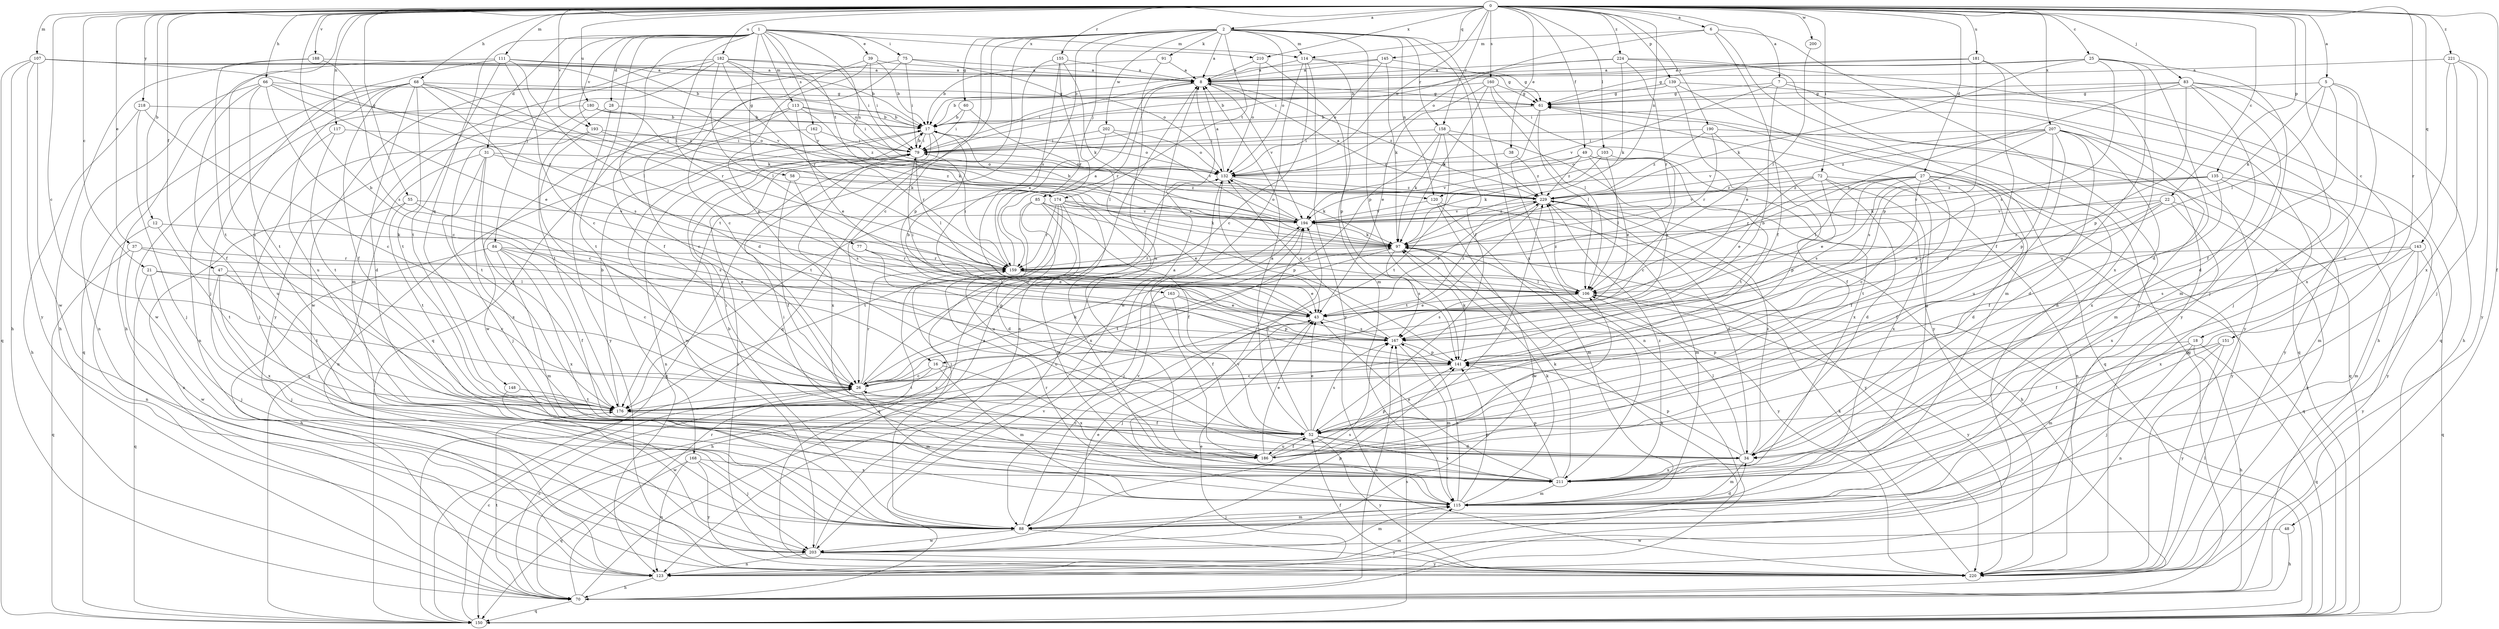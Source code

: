 strict digraph  {
0;
1;
2;
5;
6;
7;
8;
12;
16;
17;
18;
21;
22;
25;
26;
27;
28;
31;
34;
37;
38;
39;
43;
47;
48;
49;
52;
55;
58;
60;
61;
66;
68;
70;
72;
75;
77;
79;
83;
84;
85;
88;
91;
97;
103;
106;
107;
111;
113;
114;
115;
117;
120;
123;
132;
135;
139;
141;
143;
145;
148;
150;
151;
155;
158;
159;
160;
162;
163;
167;
168;
174;
176;
180;
181;
182;
186;
188;
190;
193;
194;
200;
202;
203;
207;
210;
211;
218;
220;
221;
224;
229;
0 -> 2  [label=a];
0 -> 5  [label=a];
0 -> 6  [label=a];
0 -> 7  [label=a];
0 -> 12  [label=b];
0 -> 16  [label=b];
0 -> 18  [label=c];
0 -> 21  [label=c];
0 -> 22  [label=c];
0 -> 25  [label=c];
0 -> 26  [label=c];
0 -> 27  [label=d];
0 -> 37  [label=e];
0 -> 38  [label=e];
0 -> 47  [label=f];
0 -> 48  [label=f];
0 -> 49  [label=f];
0 -> 55  [label=g];
0 -> 66  [label=h];
0 -> 68  [label=h];
0 -> 72  [label=i];
0 -> 83  [label=j];
0 -> 103  [label=l];
0 -> 107  [label=m];
0 -> 111  [label=m];
0 -> 117  [label=n];
0 -> 120  [label=n];
0 -> 132  [label=o];
0 -> 135  [label=p];
0 -> 139  [label=p];
0 -> 143  [label=q];
0 -> 145  [label=q];
0 -> 151  [label=r];
0 -> 155  [label=r];
0 -> 158  [label=r];
0 -> 160  [label=s];
0 -> 180  [label=u];
0 -> 181  [label=u];
0 -> 182  [label=u];
0 -> 186  [label=u];
0 -> 188  [label=v];
0 -> 190  [label=v];
0 -> 193  [label=v];
0 -> 200  [label=w];
0 -> 207  [label=x];
0 -> 210  [label=x];
0 -> 218  [label=y];
0 -> 221  [label=z];
0 -> 224  [label=z];
1 -> 28  [label=d];
1 -> 31  [label=d];
1 -> 34  [label=d];
1 -> 39  [label=e];
1 -> 58  [label=g];
1 -> 75  [label=i];
1 -> 77  [label=i];
1 -> 84  [label=j];
1 -> 113  [label=m];
1 -> 114  [label=m];
1 -> 120  [label=n];
1 -> 148  [label=q];
1 -> 162  [label=s];
1 -> 168  [label=t];
1 -> 174  [label=t];
1 -> 193  [label=v];
1 -> 210  [label=x];
2 -> 8  [label=a];
2 -> 26  [label=c];
2 -> 52  [label=f];
2 -> 60  [label=g];
2 -> 85  [label=j];
2 -> 91  [label=k];
2 -> 114  [label=m];
2 -> 120  [label=n];
2 -> 132  [label=o];
2 -> 141  [label=p];
2 -> 150  [label=q];
2 -> 158  [label=r];
2 -> 163  [label=s];
2 -> 174  [label=t];
2 -> 176  [label=t];
2 -> 202  [label=w];
2 -> 211  [label=x];
5 -> 34  [label=d];
5 -> 52  [label=f];
5 -> 61  [label=g];
5 -> 97  [label=k];
5 -> 106  [label=l];
5 -> 211  [label=x];
6 -> 52  [label=f];
6 -> 114  [label=m];
6 -> 123  [label=n];
6 -> 132  [label=o];
6 -> 220  [label=y];
7 -> 16  [label=b];
7 -> 61  [label=g];
7 -> 70  [label=h];
7 -> 194  [label=v];
7 -> 220  [label=y];
8 -> 61  [label=g];
8 -> 79  [label=i];
8 -> 123  [label=n];
8 -> 159  [label=r];
8 -> 194  [label=v];
8 -> 229  [label=z];
12 -> 97  [label=k];
12 -> 123  [label=n];
12 -> 176  [label=t];
16 -> 26  [label=c];
16 -> 115  [label=m];
16 -> 176  [label=t];
16 -> 211  [label=x];
17 -> 79  [label=i];
17 -> 132  [label=o];
17 -> 150  [label=q];
17 -> 203  [label=w];
17 -> 211  [label=x];
18 -> 52  [label=f];
18 -> 70  [label=h];
18 -> 88  [label=j];
18 -> 141  [label=p];
18 -> 150  [label=q];
21 -> 26  [label=c];
21 -> 88  [label=j];
21 -> 106  [label=l];
21 -> 150  [label=q];
22 -> 43  [label=e];
22 -> 52  [label=f];
22 -> 159  [label=r];
22 -> 194  [label=v];
22 -> 211  [label=x];
22 -> 220  [label=y];
25 -> 8  [label=a];
25 -> 34  [label=d];
25 -> 61  [label=g];
25 -> 88  [label=j];
25 -> 97  [label=k];
25 -> 167  [label=s];
25 -> 186  [label=u];
26 -> 97  [label=k];
26 -> 115  [label=m];
26 -> 132  [label=o];
26 -> 159  [label=r];
26 -> 176  [label=t];
27 -> 26  [label=c];
27 -> 34  [label=d];
27 -> 43  [label=e];
27 -> 52  [label=f];
27 -> 106  [label=l];
27 -> 159  [label=r];
27 -> 167  [label=s];
27 -> 176  [label=t];
27 -> 220  [label=y];
27 -> 229  [label=z];
28 -> 17  [label=b];
28 -> 176  [label=t];
28 -> 220  [label=y];
31 -> 88  [label=j];
31 -> 123  [label=n];
31 -> 132  [label=o];
31 -> 176  [label=t];
31 -> 211  [label=x];
31 -> 229  [label=z];
34 -> 26  [label=c];
34 -> 106  [label=l];
34 -> 115  [label=m];
34 -> 141  [label=p];
34 -> 211  [label=x];
34 -> 229  [label=z];
37 -> 43  [label=e];
37 -> 150  [label=q];
37 -> 159  [label=r];
37 -> 203  [label=w];
38 -> 132  [label=o];
38 -> 229  [label=z];
39 -> 8  [label=a];
39 -> 17  [label=b];
39 -> 26  [label=c];
39 -> 79  [label=i];
39 -> 141  [label=p];
43 -> 79  [label=i];
43 -> 88  [label=j];
43 -> 167  [label=s];
43 -> 229  [label=z];
47 -> 88  [label=j];
47 -> 106  [label=l];
47 -> 176  [label=t];
47 -> 211  [label=x];
48 -> 70  [label=h];
48 -> 203  [label=w];
49 -> 43  [label=e];
49 -> 132  [label=o];
49 -> 176  [label=t];
49 -> 194  [label=v];
49 -> 211  [label=x];
49 -> 229  [label=z];
52 -> 8  [label=a];
52 -> 34  [label=d];
52 -> 43  [label=e];
52 -> 167  [label=s];
52 -> 186  [label=u];
52 -> 194  [label=v];
52 -> 211  [label=x];
52 -> 220  [label=y];
55 -> 123  [label=n];
55 -> 167  [label=s];
55 -> 176  [label=t];
55 -> 194  [label=v];
58 -> 52  [label=f];
58 -> 167  [label=s];
58 -> 229  [label=z];
60 -> 17  [label=b];
60 -> 79  [label=i];
60 -> 106  [label=l];
61 -> 17  [label=b];
61 -> 106  [label=l];
61 -> 123  [label=n];
61 -> 150  [label=q];
66 -> 26  [label=c];
66 -> 43  [label=e];
66 -> 52  [label=f];
66 -> 61  [label=g];
66 -> 123  [label=n];
66 -> 176  [label=t];
66 -> 229  [label=z];
68 -> 34  [label=d];
68 -> 52  [label=f];
68 -> 61  [label=g];
68 -> 97  [label=k];
68 -> 150  [label=q];
68 -> 159  [label=r];
68 -> 167  [label=s];
68 -> 176  [label=t];
68 -> 186  [label=u];
68 -> 203  [label=w];
70 -> 8  [label=a];
70 -> 26  [label=c];
70 -> 61  [label=g];
70 -> 97  [label=k];
70 -> 150  [label=q];
70 -> 159  [label=r];
70 -> 167  [label=s];
70 -> 176  [label=t];
70 -> 194  [label=v];
72 -> 34  [label=d];
72 -> 43  [label=e];
72 -> 123  [label=n];
72 -> 141  [label=p];
72 -> 194  [label=v];
72 -> 211  [label=x];
72 -> 229  [label=z];
75 -> 8  [label=a];
75 -> 52  [label=f];
75 -> 79  [label=i];
75 -> 132  [label=o];
75 -> 150  [label=q];
77 -> 43  [label=e];
77 -> 141  [label=p];
77 -> 159  [label=r];
79 -> 17  [label=b];
79 -> 106  [label=l];
79 -> 123  [label=n];
79 -> 132  [label=o];
83 -> 34  [label=d];
83 -> 61  [label=g];
83 -> 70  [label=h];
83 -> 79  [label=i];
83 -> 88  [label=j];
83 -> 106  [label=l];
83 -> 115  [label=m];
83 -> 141  [label=p];
84 -> 26  [label=c];
84 -> 52  [label=f];
84 -> 70  [label=h];
84 -> 115  [label=m];
84 -> 159  [label=r];
84 -> 211  [label=x];
85 -> 34  [label=d];
85 -> 43  [label=e];
85 -> 52  [label=f];
85 -> 88  [label=j];
85 -> 186  [label=u];
85 -> 194  [label=v];
88 -> 17  [label=b];
88 -> 34  [label=d];
88 -> 115  [label=m];
88 -> 167  [label=s];
88 -> 194  [label=v];
88 -> 203  [label=w];
88 -> 220  [label=y];
91 -> 8  [label=a];
91 -> 17  [label=b];
91 -> 186  [label=u];
97 -> 159  [label=r];
97 -> 167  [label=s];
97 -> 176  [label=t];
97 -> 220  [label=y];
103 -> 26  [label=c];
103 -> 97  [label=k];
103 -> 106  [label=l];
103 -> 132  [label=o];
106 -> 43  [label=e];
106 -> 167  [label=s];
106 -> 220  [label=y];
106 -> 229  [label=z];
107 -> 8  [label=a];
107 -> 17  [label=b];
107 -> 70  [label=h];
107 -> 150  [label=q];
107 -> 159  [label=r];
107 -> 194  [label=v];
107 -> 203  [label=w];
107 -> 220  [label=y];
111 -> 8  [label=a];
111 -> 17  [label=b];
111 -> 26  [label=c];
111 -> 70  [label=h];
111 -> 88  [label=j];
111 -> 106  [label=l];
111 -> 176  [label=t];
113 -> 17  [label=b];
113 -> 26  [label=c];
113 -> 43  [label=e];
113 -> 79  [label=i];
113 -> 203  [label=w];
113 -> 229  [label=z];
114 -> 8  [label=a];
114 -> 26  [label=c];
114 -> 61  [label=g];
114 -> 115  [label=m];
114 -> 203  [label=w];
114 -> 220  [label=y];
115 -> 61  [label=g];
115 -> 88  [label=j];
115 -> 97  [label=k];
115 -> 141  [label=p];
115 -> 159  [label=r];
115 -> 167  [label=s];
115 -> 194  [label=v];
117 -> 79  [label=i];
117 -> 176  [label=t];
117 -> 186  [label=u];
120 -> 115  [label=m];
120 -> 194  [label=v];
120 -> 203  [label=w];
120 -> 220  [label=y];
123 -> 43  [label=e];
123 -> 70  [label=h];
123 -> 115  [label=m];
132 -> 8  [label=a];
132 -> 97  [label=k];
132 -> 141  [label=p];
132 -> 229  [label=z];
135 -> 52  [label=f];
135 -> 97  [label=k];
135 -> 115  [label=m];
135 -> 194  [label=v];
135 -> 220  [label=y];
135 -> 229  [label=z];
139 -> 17  [label=b];
139 -> 43  [label=e];
139 -> 61  [label=g];
139 -> 115  [label=m];
139 -> 150  [label=q];
141 -> 26  [label=c];
141 -> 97  [label=k];
143 -> 115  [label=m];
143 -> 150  [label=q];
143 -> 159  [label=r];
143 -> 167  [label=s];
143 -> 211  [label=x];
143 -> 220  [label=y];
145 -> 8  [label=a];
145 -> 17  [label=b];
145 -> 61  [label=g];
145 -> 97  [label=k];
145 -> 132  [label=o];
148 -> 176  [label=t];
148 -> 203  [label=w];
150 -> 26  [label=c];
150 -> 106  [label=l];
150 -> 167  [label=s];
151 -> 115  [label=m];
151 -> 123  [label=n];
151 -> 141  [label=p];
151 -> 220  [label=y];
155 -> 8  [label=a];
155 -> 43  [label=e];
155 -> 97  [label=k];
155 -> 141  [label=p];
155 -> 159  [label=r];
158 -> 26  [label=c];
158 -> 79  [label=i];
158 -> 97  [label=k];
158 -> 167  [label=s];
158 -> 176  [label=t];
158 -> 229  [label=z];
159 -> 8  [label=a];
159 -> 43  [label=e];
159 -> 79  [label=i];
159 -> 106  [label=l];
160 -> 17  [label=b];
160 -> 43  [label=e];
160 -> 61  [label=g];
160 -> 97  [label=k];
160 -> 106  [label=l];
160 -> 220  [label=y];
162 -> 79  [label=i];
162 -> 150  [label=q];
162 -> 159  [label=r];
163 -> 43  [label=e];
163 -> 52  [label=f];
163 -> 70  [label=h];
163 -> 141  [label=p];
167 -> 17  [label=b];
167 -> 115  [label=m];
167 -> 132  [label=o];
167 -> 141  [label=p];
168 -> 88  [label=j];
168 -> 123  [label=n];
168 -> 150  [label=q];
168 -> 211  [label=x];
168 -> 220  [label=y];
174 -> 97  [label=k];
174 -> 115  [label=m];
174 -> 150  [label=q];
174 -> 159  [label=r];
174 -> 176  [label=t];
174 -> 194  [label=v];
174 -> 211  [label=x];
174 -> 220  [label=y];
176 -> 17  [label=b];
176 -> 52  [label=f];
180 -> 17  [label=b];
180 -> 88  [label=j];
180 -> 97  [label=k];
180 -> 123  [label=n];
180 -> 132  [label=o];
181 -> 8  [label=a];
181 -> 17  [label=b];
181 -> 52  [label=f];
181 -> 141  [label=p];
181 -> 211  [label=x];
182 -> 8  [label=a];
182 -> 79  [label=i];
182 -> 106  [label=l];
182 -> 115  [label=m];
182 -> 132  [label=o];
182 -> 159  [label=r];
182 -> 194  [label=v];
182 -> 203  [label=w];
182 -> 220  [label=y];
186 -> 8  [label=a];
186 -> 43  [label=e];
186 -> 52  [label=f];
186 -> 79  [label=i];
186 -> 106  [label=l];
186 -> 141  [label=p];
186 -> 229  [label=z];
188 -> 8  [label=a];
188 -> 70  [label=h];
188 -> 167  [label=s];
188 -> 176  [label=t];
190 -> 52  [label=f];
190 -> 79  [label=i];
190 -> 150  [label=q];
190 -> 159  [label=r];
190 -> 229  [label=z];
193 -> 26  [label=c];
193 -> 79  [label=i];
193 -> 97  [label=k];
193 -> 176  [label=t];
194 -> 17  [label=b];
194 -> 88  [label=j];
194 -> 97  [label=k];
194 -> 132  [label=o];
194 -> 229  [label=z];
200 -> 106  [label=l];
202 -> 79  [label=i];
202 -> 132  [label=o];
202 -> 176  [label=t];
202 -> 194  [label=v];
203 -> 43  [label=e];
203 -> 115  [label=m];
203 -> 123  [label=n];
203 -> 132  [label=o];
203 -> 141  [label=p];
203 -> 220  [label=y];
207 -> 34  [label=d];
207 -> 79  [label=i];
207 -> 115  [label=m];
207 -> 141  [label=p];
207 -> 167  [label=s];
207 -> 186  [label=u];
207 -> 194  [label=v];
207 -> 211  [label=x];
207 -> 220  [label=y];
207 -> 229  [label=z];
210 -> 8  [label=a];
210 -> 132  [label=o];
210 -> 141  [label=p];
211 -> 43  [label=e];
211 -> 79  [label=i];
211 -> 97  [label=k];
211 -> 115  [label=m];
211 -> 141  [label=p];
211 -> 229  [label=z];
218 -> 17  [label=b];
218 -> 26  [label=c];
218 -> 70  [label=h];
218 -> 88  [label=j];
220 -> 52  [label=f];
220 -> 79  [label=i];
220 -> 97  [label=k];
221 -> 8  [label=a];
221 -> 88  [label=j];
221 -> 186  [label=u];
221 -> 211  [label=x];
221 -> 220  [label=y];
224 -> 8  [label=a];
224 -> 79  [label=i];
224 -> 97  [label=k];
224 -> 150  [label=q];
224 -> 159  [label=r];
224 -> 220  [label=y];
229 -> 8  [label=a];
229 -> 34  [label=d];
229 -> 43  [label=e];
229 -> 70  [label=h];
229 -> 115  [label=m];
229 -> 150  [label=q];
229 -> 176  [label=t];
229 -> 194  [label=v];
}
